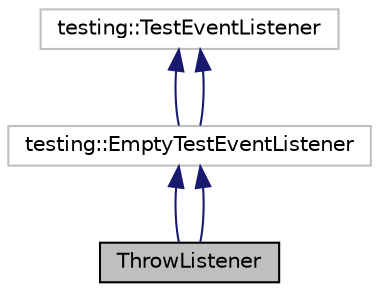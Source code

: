 digraph "ThrowListener"
{
  edge [fontname="Helvetica",fontsize="10",labelfontname="Helvetica",labelfontsize="10"];
  node [fontname="Helvetica",fontsize="10",shape=record];
  Node0 [label="ThrowListener",height=0.2,width=0.4,color="black", fillcolor="grey75", style="filled", fontcolor="black"];
  Node1 -> Node0 [dir="back",color="midnightblue",fontsize="10",style="solid",fontname="Helvetica"];
  Node1 [label="testing::EmptyTestEventListener",height=0.2,width=0.4,color="grey75", fillcolor="white", style="filled"];
  Node2 -> Node1 [dir="back",color="midnightblue",fontsize="10",style="solid",fontname="Helvetica"];
  Node2 [label="testing::TestEventListener",height=0.2,width=0.4,color="grey75", fillcolor="white", style="filled"];
  Node2 -> Node1 [dir="back",color="midnightblue",fontsize="10",style="solid",fontname="Helvetica"];
  Node1 -> Node0 [dir="back",color="midnightblue",fontsize="10",style="solid",fontname="Helvetica"];
}
